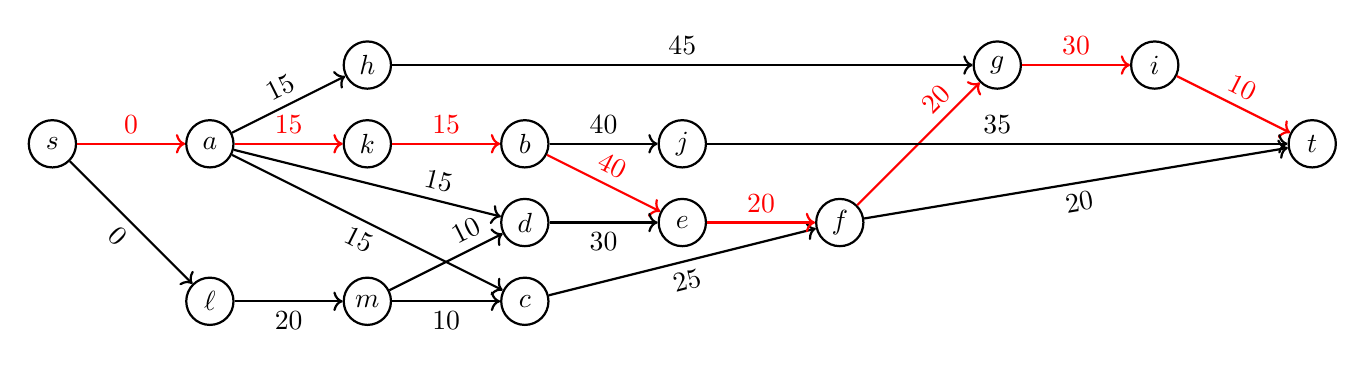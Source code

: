 \begin{tikzpicture}[style=thick,scale=1]
\tikzstyle{every node}=[]
\tikzstyle{vertex}=[draw, circle, fill=white, inner sep=0pt, minimum size=6mm]

\node[vertex] (S) at (-8, 0) {$s$};
\node[vertex] (A) at (-6, 0) {$a$};
\node[vertex] (B) at (-2, 0) {$b$};
\node[vertex] (C) at (-2,-2) {$c$};
\node[vertex] (D) at (-2,-1) {$d$};
\node[vertex] (E) at ( 0,-1) {$e$};
\node[vertex] (F) at ( 2,-1) {$f$};
\node[vertex] (G) at ( 4, 1) {$g$};
\node[vertex] (H) at (-4, 1) {$h$};
\node[vertex] (I) at ( 6, 1) {$i$};
\node[vertex] (J) at ( 0, 0) {$j$};
\node[vertex] (K) at (-4, 0) {$k$};
\node[vertex] (L) at (-6,-2) {$\ell$};
\node[vertex] (M) at (-4,-2) {$m$};
\node[vertex] (T) at ( 8, 0) {$t$};

\draw[->,red] (S) -- (A) node[midway, above] {$0$};
\draw[->] (S) -- (L) node[midway, below, sloped] {$0$};
\draw[->] (A) -- (C) node[midway, below, sloped] {$15$};
\draw[->] (A) -- (D) node[near end, above, sloped] {$15$};
\draw[->] (A) -- (H) node[midway, above, sloped] {$15$};
\draw[->,red] (A) -- (K) node[midway, above] {$15$};
\draw[->,red] (B) -- (E) node[midway, above, sloped] {$40$};
\draw[->] (B) -- (J) node[midway, above] {$40$};
\draw[->] (C) -- (F) node[midway, below, sloped] {$25$};
\draw[->] (D) -- (E) node[midway, below, sloped] {$30$};
\draw[->,red] (E) -- (F) node[midway, above] {$20$};
\draw[->,red] (F) -- (G) node[near end, above, sloped] {$20$};
\draw[->] (F) -- (T) node[midway, below, sloped] {$20$};
\draw[->,red] (G) -- (I) node[midway, above] {$30$};
\draw[->] (H) -- (G) node[midway, above] {$45$};
\draw[->,red] (I) -- (T) node[midway, above, sloped] {$10$};
\draw[->] (J) -- (T) node[midway, above] {$35$};
\draw[->,red] (K) -- (B) node[midway, above] {$15$};
\draw[->] (L) -- (M) node[midway, below] {$20$};
\draw[->] (M) -- (C) node[midway, below] {$10$};
\draw[->] (M) -- (D) node[near end, above, sloped] {$10$};
\end{tikzpicture}
